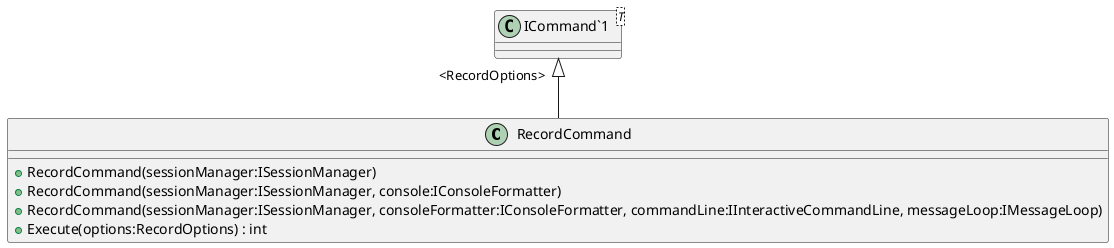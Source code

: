 @startuml
class RecordCommand {
    + RecordCommand(sessionManager:ISessionManager)
    + RecordCommand(sessionManager:ISessionManager, console:IConsoleFormatter)
    + RecordCommand(sessionManager:ISessionManager, consoleFormatter:IConsoleFormatter, commandLine:IInteractiveCommandLine, messageLoop:IMessageLoop)
    + Execute(options:RecordOptions) : int
}
class "ICommand`1"<T> {
}
"ICommand`1" "<RecordOptions>" <|-- RecordCommand
@enduml
